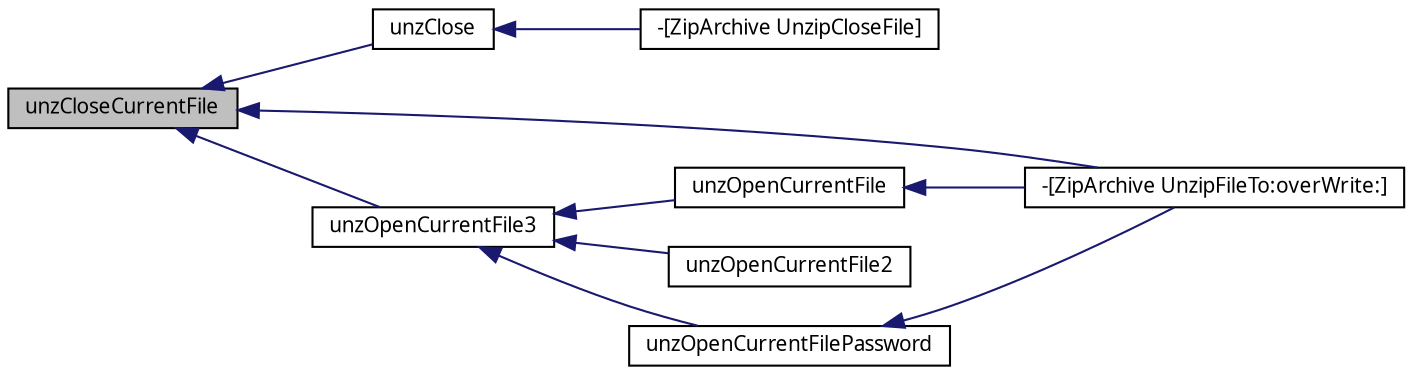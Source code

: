 digraph G
{
  edge [fontname="FreeSans.ttf",fontsize="10",labelfontname="FreeSans.ttf",labelfontsize="10"];
  node [fontname="FreeSans.ttf",fontsize="10",shape=record];
  rankdir=LR;
  Node1 [label="unzCloseCurrentFile",height=0.2,width=0.4,color="black", fillcolor="grey75", style="filled" fontcolor="black"];
  Node1 -> Node2 [dir=back,color="midnightblue",fontsize="10",style="solid",fontname="FreeSans.ttf"];
  Node2 [label="unzClose",height=0.2,width=0.4,color="black", fillcolor="white", style="filled",URL="$unzip_8c.html#af6ab0ba88ab5da62747df8f9336f1bb3"];
  Node2 -> Node3 [dir=back,color="midnightblue",fontsize="10",style="solid",fontname="FreeSans.ttf"];
  Node3 [label="-[ZipArchive UnzipCloseFile]",height=0.2,width=0.4,color="black", fillcolor="white", style="filled",URL="$interface_zip_archive.html#a678227669d26b01622ff61be7b68e65b"];
  Node1 -> Node4 [dir=back,color="midnightblue",fontsize="10",style="solid",fontname="FreeSans.ttf"];
  Node4 [label="-[ZipArchive UnzipFileTo:overWrite:]",height=0.2,width=0.4,color="black", fillcolor="white", style="filled",URL="$interface_zip_archive.html#ad79876ed74b33c3878575e223b7dcd92"];
  Node1 -> Node5 [dir=back,color="midnightblue",fontsize="10",style="solid",fontname="FreeSans.ttf"];
  Node5 [label="unzOpenCurrentFile3",height=0.2,width=0.4,color="black", fillcolor="white", style="filled",URL="$unzip_8c.html#a5eb86267fb9a5e4f52a123df606b2af5"];
  Node5 -> Node6 [dir=back,color="midnightblue",fontsize="10",style="solid",fontname="FreeSans.ttf"];
  Node6 [label="unzOpenCurrentFile",height=0.2,width=0.4,color="black", fillcolor="white", style="filled",URL="$unzip_8c.html#a65deebb4ecb3ba110c343c21a4cd9a75"];
  Node6 -> Node4 [dir=back,color="midnightblue",fontsize="10",style="solid",fontname="FreeSans.ttf"];
  Node5 -> Node7 [dir=back,color="midnightblue",fontsize="10",style="solid",fontname="FreeSans.ttf"];
  Node7 [label="unzOpenCurrentFile2",height=0.2,width=0.4,color="black", fillcolor="white", style="filled",URL="$unzip_8c.html#a5881cddc4d4941ff604508ee4a564c25"];
  Node5 -> Node8 [dir=back,color="midnightblue",fontsize="10",style="solid",fontname="FreeSans.ttf"];
  Node8 [label="unzOpenCurrentFilePassword",height=0.2,width=0.4,color="black", fillcolor="white", style="filled",URL="$unzip_8c.html#a0c26b010e6cf7e58cd558426f280fa98"];
  Node8 -> Node4 [dir=back,color="midnightblue",fontsize="10",style="solid",fontname="FreeSans.ttf"];
}

